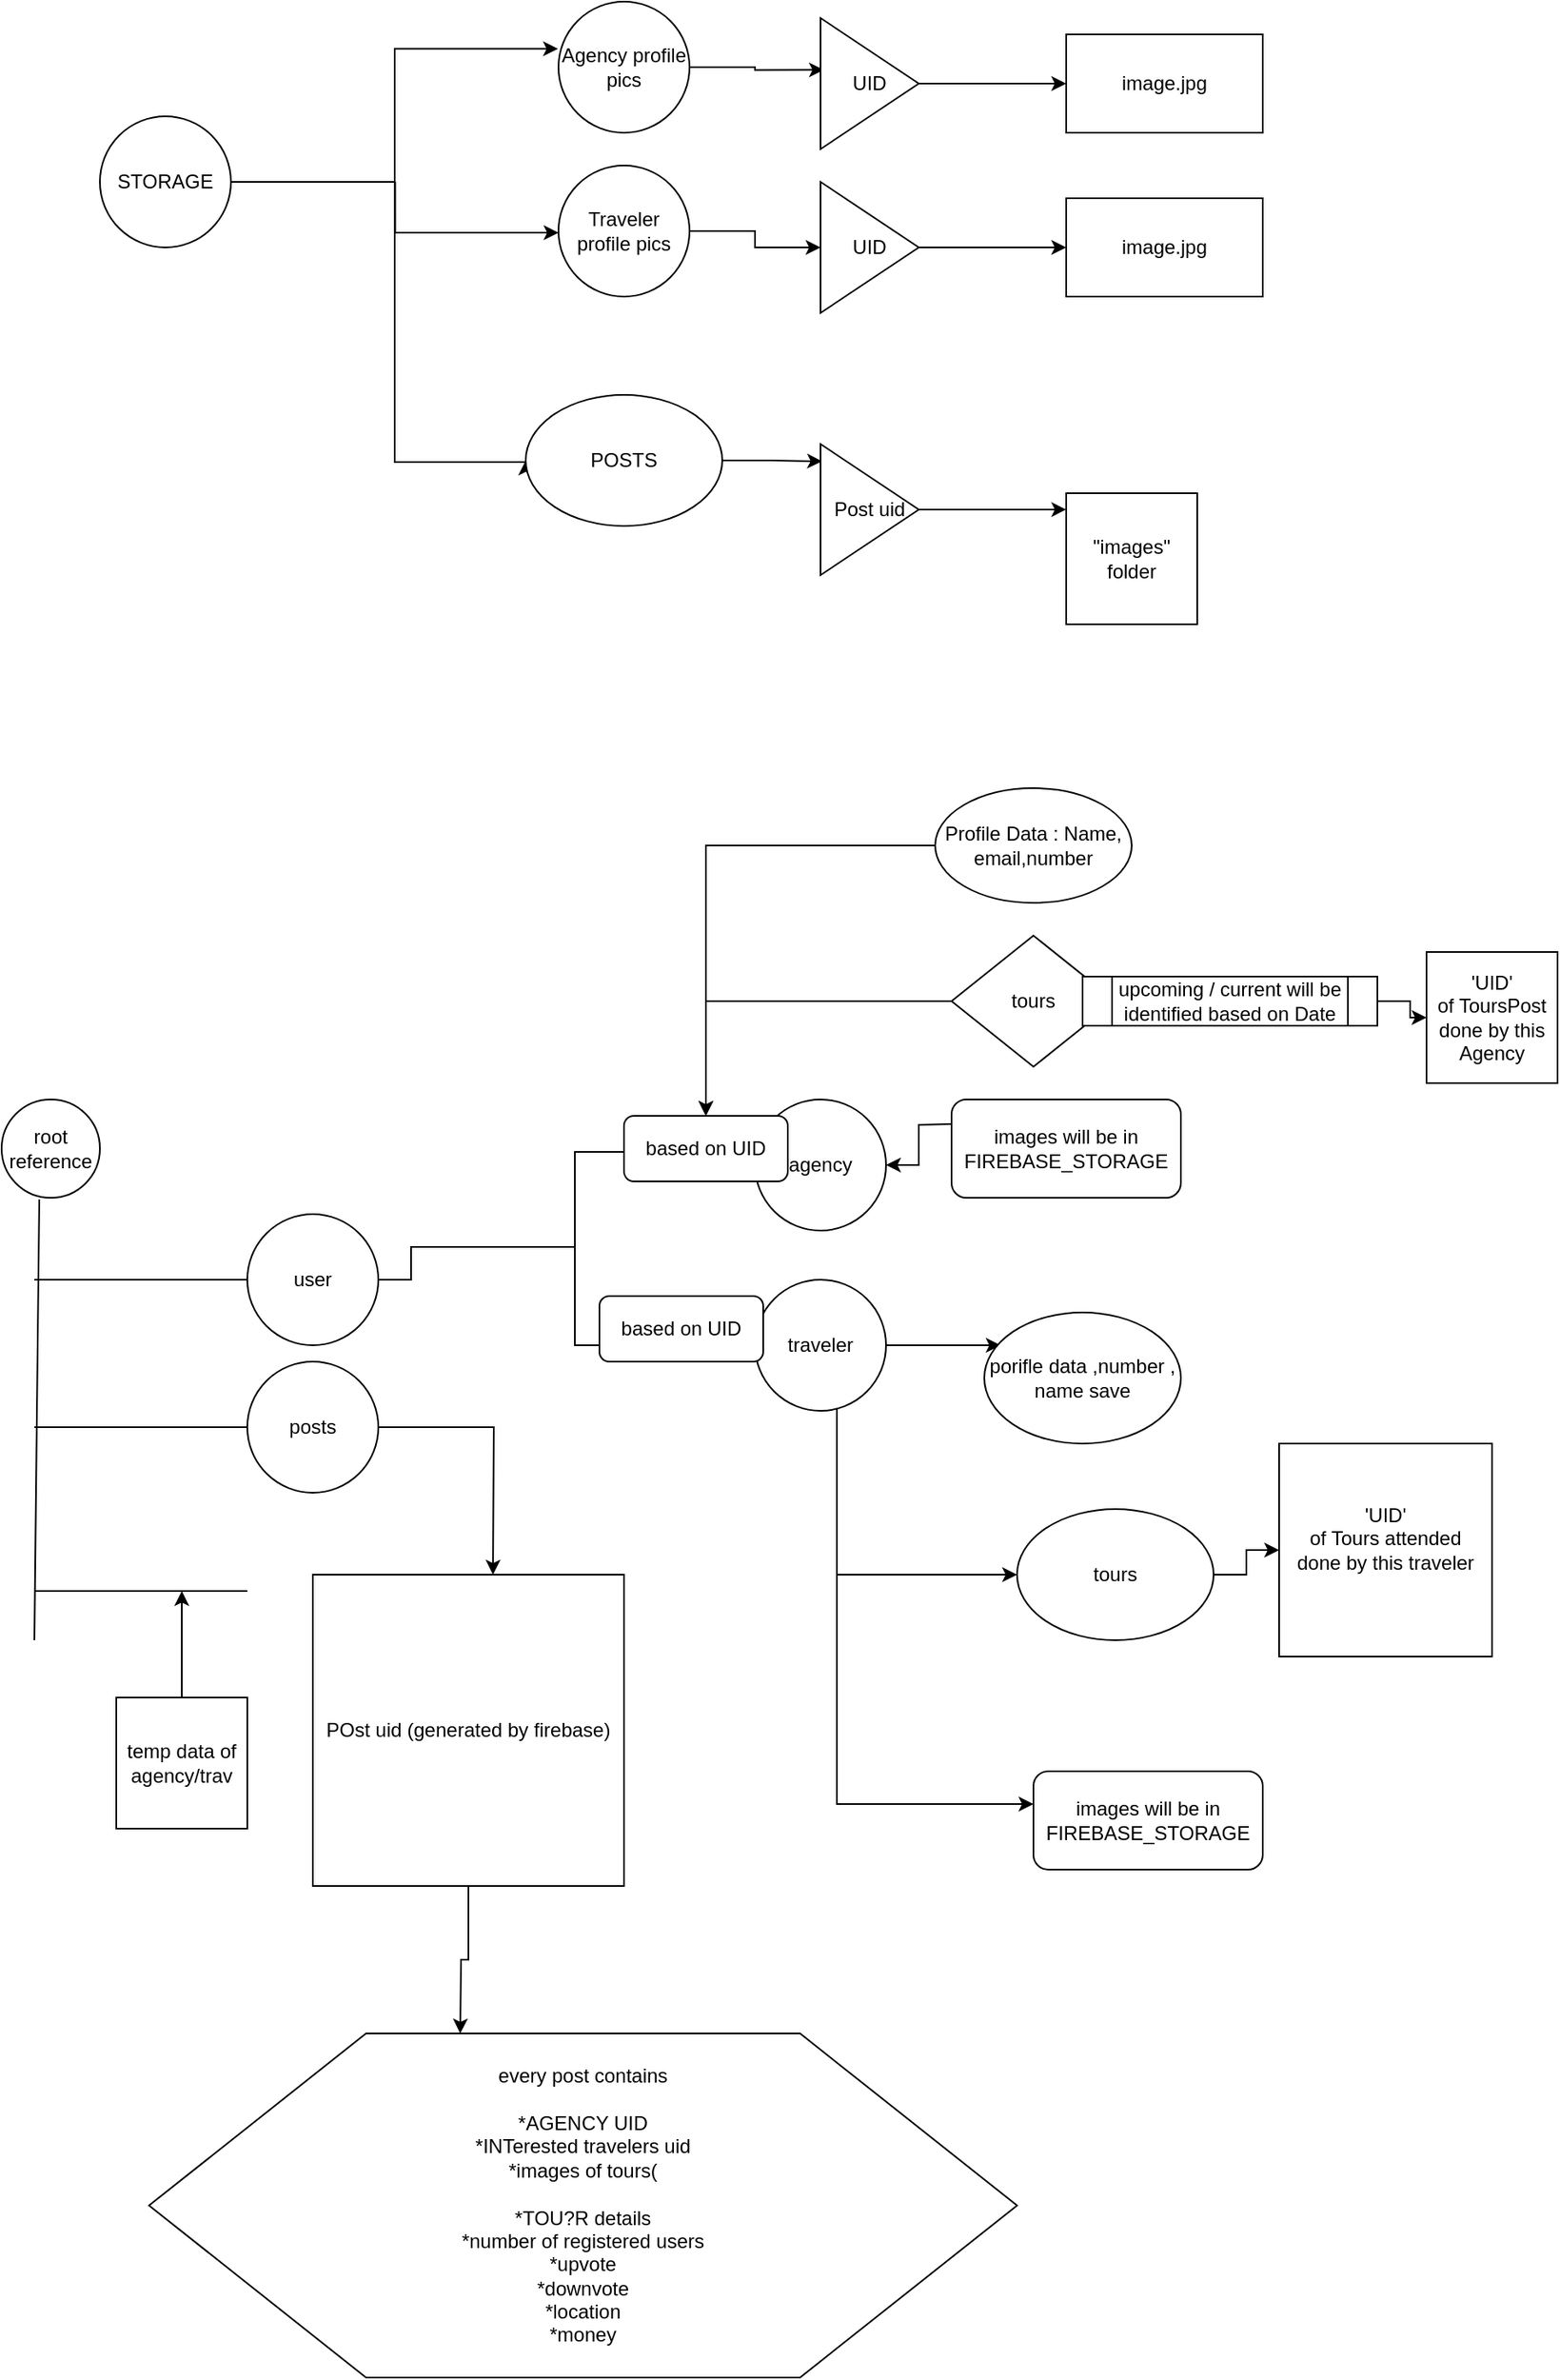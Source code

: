 <mxfile version="12.1.3" type="device" pages="1"><diagram id="0D1PZEM6exbyDv6CZl4G" name="Page-1"><mxGraphModel dx="1487" dy="1990" grid="1" gridSize="10" guides="1" tooltips="1" connect="1" arrows="1" fold="1" page="1" pageScale="1" pageWidth="850" pageHeight="1100" math="0" shadow="0"><root><mxCell id="0"/><mxCell id="1" parent="0"/><mxCell id="Y3a95D3ARb3R844x3lvc-1" value="root reference" style="ellipse;whiteSpace=wrap;html=1;aspect=fixed;" parent="1" vertex="1"><mxGeometry x="40" y="50" width="60" height="60" as="geometry"/></mxCell><mxCell id="Y3a95D3ARb3R844x3lvc-2" value="" style="endArrow=none;html=1;entryX=0.383;entryY=1.017;entryDx=0;entryDy=0;entryPerimeter=0;" parent="1" target="Y3a95D3ARb3R844x3lvc-1" edge="1"><mxGeometry width="50" height="50" relative="1" as="geometry"><mxPoint x="60" y="380" as="sourcePoint"/><mxPoint x="90" y="130" as="targetPoint"/></mxGeometry></mxCell><mxCell id="Y3a95D3ARb3R844x3lvc-3" value="" style="endArrow=none;html=1;" parent="1" edge="1"><mxGeometry width="50" height="50" relative="1" as="geometry"><mxPoint x="60" y="160" as="sourcePoint"/><mxPoint x="190" y="160" as="targetPoint"/></mxGeometry></mxCell><mxCell id="Y3a95D3ARb3R844x3lvc-4" value="" style="endArrow=none;html=1;" parent="1" edge="1"><mxGeometry width="50" height="50" relative="1" as="geometry"><mxPoint x="60" y="250" as="sourcePoint"/><mxPoint x="190" y="250" as="targetPoint"/><Array as="points"><mxPoint x="110" y="250"/></Array></mxGeometry></mxCell><mxCell id="Y3a95D3ARb3R844x3lvc-5" value="" style="endArrow=none;html=1;" parent="1" edge="1"><mxGeometry width="50" height="50" relative="1" as="geometry"><mxPoint x="60" y="350" as="sourcePoint"/><mxPoint x="190" y="350" as="targetPoint"/></mxGeometry></mxCell><mxCell id="Y3a95D3ARb3R844x3lvc-6" value="user" style="ellipse;whiteSpace=wrap;html=1;aspect=fixed;" parent="1" vertex="1"><mxGeometry x="190" y="120" width="80" height="80" as="geometry"/></mxCell><mxCell id="Met3it9d-XTfTqPGylkI-11" style="edgeStyle=orthogonalEdgeStyle;rounded=0;orthogonalLoop=1;jettySize=auto;html=1;" edge="1" parent="1" source="Y3a95D3ARb3R844x3lvc-7"><mxGeometry relative="1" as="geometry"><mxPoint x="340" y="340" as="targetPoint"/></mxGeometry></mxCell><mxCell id="Y3a95D3ARb3R844x3lvc-7" value="posts" style="ellipse;whiteSpace=wrap;html=1;aspect=fixed;" parent="1" vertex="1"><mxGeometry x="190" y="210" width="80" height="80" as="geometry"/></mxCell><mxCell id="Y3a95D3ARb3R844x3lvc-13" value="agency" style="ellipse;whiteSpace=wrap;html=1;aspect=fixed;" parent="1" vertex="1"><mxGeometry x="500" y="50" width="80" height="80" as="geometry"/></mxCell><mxCell id="Y3a95D3ARb3R844x3lvc-11" style="edgeStyle=orthogonalEdgeStyle;rounded=0;orthogonalLoop=1;jettySize=auto;html=1;exitX=1;exitY=0.5;exitDx=0;exitDy=0;entryX=-0.025;entryY=0.4;entryDx=0;entryDy=0;entryPerimeter=0;" parent="1" source="Y3a95D3ARb3R844x3lvc-6" target="Y3a95D3ARb3R844x3lvc-13" edge="1"><mxGeometry relative="1" as="geometry"><mxPoint x="380" y="160" as="targetPoint"/><Array as="points"><mxPoint x="290" y="160"/><mxPoint x="290" y="140"/><mxPoint x="390" y="140"/><mxPoint x="390" y="82"/></Array></mxGeometry></mxCell><mxCell id="Y3a95D3ARb3R844x3lvc-18" style="edgeStyle=orthogonalEdgeStyle;rounded=0;orthogonalLoop=1;jettySize=auto;html=1;" parent="1" target="Y3a95D3ARb3R844x3lvc-17" edge="1"><mxGeometry relative="1" as="geometry"><mxPoint x="390" y="140" as="sourcePoint"/><Array as="points"><mxPoint x="390" y="200"/></Array></mxGeometry></mxCell><mxCell id="Met3it9d-XTfTqPGylkI-1" style="edgeStyle=orthogonalEdgeStyle;rounded=0;orthogonalLoop=1;jettySize=auto;html=1;" edge="1" parent="1" source="Y3a95D3ARb3R844x3lvc-17"><mxGeometry relative="1" as="geometry"><mxPoint x="650" y="200" as="targetPoint"/></mxGeometry></mxCell><mxCell id="Met3it9d-XTfTqPGylkI-3" style="edgeStyle=orthogonalEdgeStyle;rounded=0;orthogonalLoop=1;jettySize=auto;html=1;entryX=0;entryY=0.5;entryDx=0;entryDy=0;" edge="1" parent="1" source="Y3a95D3ARb3R844x3lvc-17" target="Met3it9d-XTfTqPGylkI-4"><mxGeometry relative="1" as="geometry"><mxPoint x="600" y="310" as="targetPoint"/><Array as="points"><mxPoint x="550" y="340"/></Array></mxGeometry></mxCell><mxCell id="Y3a95D3ARb3R844x3lvc-17" value="traveler" style="ellipse;whiteSpace=wrap;html=1;aspect=fixed;" parent="1" vertex="1"><mxGeometry x="500" y="160" width="80" height="80" as="geometry"/></mxCell><mxCell id="Y3a95D3ARb3R844x3lvc-20" value="tours" style="rhombus;whiteSpace=wrap;html=1;" parent="1" vertex="1"><mxGeometry x="620" y="-50" width="100" height="80" as="geometry"/></mxCell><mxCell id="Y3a95D3ARb3R844x3lvc-25" style="edgeStyle=orthogonalEdgeStyle;rounded=0;orthogonalLoop=1;jettySize=auto;html=1;entryX=1;entryY=0.5;entryDx=0;entryDy=0;" parent="1" target="Y3a95D3ARb3R844x3lvc-13" edge="1"><mxGeometry relative="1" as="geometry"><mxPoint x="620" y="65" as="sourcePoint"/></mxGeometry></mxCell><mxCell id="Y3a95D3ARb3R844x3lvc-23" value="Profile Data : Name, email,number " style="ellipse;whiteSpace=wrap;html=1;" parent="1" vertex="1"><mxGeometry x="610" y="-140" width="120" height="70" as="geometry"/></mxCell><mxCell id="Y3a95D3ARb3R844x3lvc-30" style="edgeStyle=orthogonalEdgeStyle;rounded=0;orthogonalLoop=1;jettySize=auto;html=1;" parent="1" source="Y3a95D3ARb3R844x3lvc-28" target="Y3a95D3ARb3R844x3lvc-31" edge="1"><mxGeometry relative="1" as="geometry"><mxPoint x="920" y="-10" as="targetPoint"/></mxGeometry></mxCell><mxCell id="Y3a95D3ARb3R844x3lvc-28" value="upcoming / current will be identified based on Date " style="shape=process;whiteSpace=wrap;html=1;backgroundOutline=1;" parent="1" vertex="1"><mxGeometry x="700" y="-25" width="180" height="30" as="geometry"/></mxCell><mxCell id="Y3a95D3ARb3R844x3lvc-29" value="images will be in FIREBASE_STORAGE" style="rounded=1;whiteSpace=wrap;html=1;" parent="1" vertex="1"><mxGeometry x="620" y="50" width="140" height="60" as="geometry"/></mxCell><mxCell id="Y3a95D3ARb3R844x3lvc-31" value="&lt;div&gt;'UID'&lt;/div&gt;&lt;div&gt;of ToursPost&lt;/div&gt;&lt;div&gt;done by this Agency&lt;br&gt;&lt;/div&gt;" style="whiteSpace=wrap;html=1;aspect=fixed;" parent="1" vertex="1"><mxGeometry x="910" y="-40" width="80" height="80" as="geometry"/></mxCell><mxCell id="Met3it9d-XTfTqPGylkI-2" value="porifle data ,number , name save" style="ellipse;whiteSpace=wrap;html=1;" vertex="1" parent="1"><mxGeometry x="640" y="180" width="120" height="80" as="geometry"/></mxCell><mxCell id="Met3it9d-XTfTqPGylkI-4" value="tours" style="ellipse;whiteSpace=wrap;html=1;" vertex="1" parent="1"><mxGeometry x="660" y="300" width="120" height="80" as="geometry"/></mxCell><mxCell id="Met3it9d-XTfTqPGylkI-6" style="edgeStyle=orthogonalEdgeStyle;rounded=0;orthogonalLoop=1;jettySize=auto;html=1;exitX=1;exitY=0.5;exitDx=0;exitDy=0;" edge="1" parent="1" source="Met3it9d-XTfTqPGylkI-4" target="Met3it9d-XTfTqPGylkI-5"><mxGeometry relative="1" as="geometry"/></mxCell><mxCell id="Met3it9d-XTfTqPGylkI-5" value="&lt;div&gt;'UID'&lt;/div&gt;&lt;div&gt;of Tours attended&lt;br&gt;&lt;/div&gt;&lt;div&gt;done by this traveler&lt;/div&gt;&lt;div&gt;&lt;br&gt;&lt;/div&gt;" style="whiteSpace=wrap;html=1;aspect=fixed;" vertex="1" parent="1"><mxGeometry x="820" y="260" width="130" height="130" as="geometry"/></mxCell><mxCell id="Met3it9d-XTfTqPGylkI-9" style="edgeStyle=orthogonalEdgeStyle;rounded=0;orthogonalLoop=1;jettySize=auto;html=1;" edge="1" parent="1" target="Met3it9d-XTfTqPGylkI-8"><mxGeometry relative="1" as="geometry"><mxPoint x="550" y="340" as="sourcePoint"/><Array as="points"><mxPoint x="550" y="480"/></Array></mxGeometry></mxCell><mxCell id="Met3it9d-XTfTqPGylkI-8" value="images will be in FIREBASE_STORAGE" style="rounded=1;whiteSpace=wrap;html=1;" vertex="1" parent="1"><mxGeometry x="670" y="460" width="140" height="60" as="geometry"/></mxCell><mxCell id="Met3it9d-XTfTqPGylkI-13" style="edgeStyle=orthogonalEdgeStyle;rounded=0;orthogonalLoop=1;jettySize=auto;html=1;" edge="1" parent="1" source="Met3it9d-XTfTqPGylkI-12"><mxGeometry relative="1" as="geometry"><mxPoint x="320" y="620.0" as="targetPoint"/></mxGeometry></mxCell><mxCell id="Met3it9d-XTfTqPGylkI-12" value="POst uid (generated by firebase)" style="whiteSpace=wrap;html=1;aspect=fixed;" vertex="1" parent="1"><mxGeometry x="230" y="340" width="190" height="190" as="geometry"/></mxCell><mxCell id="Met3it9d-XTfTqPGylkI-14" value="&lt;div&gt;every post contains &lt;br&gt;&lt;/div&gt;&lt;div&gt;&lt;br&gt;&lt;/div&gt;&lt;div&gt;*AGENCY UID &lt;br&gt;&lt;/div&gt;&lt;div&gt;*INTerested travelers uid&lt;/div&gt;&lt;div&gt;*images of tours(&lt;br&gt;&lt;/div&gt;&lt;div&gt;&lt;br&gt;&lt;/div&gt;&lt;div&gt;*TOU?R details&lt;/div&gt;&lt;div&gt;*number of registered users&lt;/div&gt;&lt;div&gt;*upvote &lt;br&gt;&lt;/div&gt;&lt;div&gt;*downvote&lt;/div&gt;&lt;div&gt;*location&lt;/div&gt;&lt;div&gt;*money&lt;br&gt;&lt;/div&gt;" style="shape=hexagon;perimeter=hexagonPerimeter2;whiteSpace=wrap;html=1;" vertex="1" parent="1"><mxGeometry x="130" y="620" width="530" height="210" as="geometry"/></mxCell><mxCell id="Met3it9d-XTfTqPGylkI-36" style="edgeStyle=orthogonalEdgeStyle;rounded=0;orthogonalLoop=1;jettySize=auto;html=1;entryX=-0.004;entryY=0.36;entryDx=0;entryDy=0;entryPerimeter=0;" edge="1" parent="1" source="Met3it9d-XTfTqPGylkI-38" target="Met3it9d-XTfTqPGylkI-40"><mxGeometry relative="1" as="geometry"/></mxCell><mxCell id="Met3it9d-XTfTqPGylkI-37" style="edgeStyle=orthogonalEdgeStyle;rounded=0;orthogonalLoop=1;jettySize=auto;html=1;entryX=0;entryY=0.5;entryDx=0;entryDy=0;" edge="1" parent="1" source="Met3it9d-XTfTqPGylkI-38" target="Met3it9d-XTfTqPGylkI-51"><mxGeometry relative="1" as="geometry"><Array as="points"><mxPoint x="280" y="-510"/><mxPoint x="280" y="-339"/></Array></mxGeometry></mxCell><mxCell id="Met3it9d-XTfTqPGylkI-38" value="STORAGE " style="ellipse;whiteSpace=wrap;html=1;aspect=fixed;" vertex="1" parent="1"><mxGeometry x="100" y="-550" width="80" height="80" as="geometry"/></mxCell><mxCell id="Met3it9d-XTfTqPGylkI-39" style="edgeStyle=orthogonalEdgeStyle;rounded=0;orthogonalLoop=1;jettySize=auto;html=1;entryX=0.034;entryY=0.396;entryDx=0;entryDy=0;entryPerimeter=0;" edge="1" parent="1" source="Met3it9d-XTfTqPGylkI-40" target="Met3it9d-XTfTqPGylkI-45"><mxGeometry relative="1" as="geometry"/></mxCell><mxCell id="Met3it9d-XTfTqPGylkI-40" value="Agency profile pics" style="ellipse;whiteSpace=wrap;html=1;aspect=fixed;" vertex="1" parent="1"><mxGeometry x="380" y="-620" width="80" height="80" as="geometry"/></mxCell><mxCell id="Met3it9d-XTfTqPGylkI-41" style="edgeStyle=orthogonalEdgeStyle;rounded=0;orthogonalLoop=1;jettySize=auto;html=1;" edge="1" parent="1" target="Met3it9d-XTfTqPGylkI-43"><mxGeometry relative="1" as="geometry"><mxPoint x="280.286" y="-510.0" as="sourcePoint"/><Array as="points"><mxPoint x="280" y="-479"/></Array></mxGeometry></mxCell><mxCell id="Met3it9d-XTfTqPGylkI-42" style="edgeStyle=orthogonalEdgeStyle;rounded=0;orthogonalLoop=1;jettySize=auto;html=1;" edge="1" parent="1" source="Met3it9d-XTfTqPGylkI-43" target="Met3it9d-XTfTqPGylkI-48"><mxGeometry relative="1" as="geometry"/></mxCell><mxCell id="Met3it9d-XTfTqPGylkI-43" value="Traveler profile pics" style="ellipse;whiteSpace=wrap;html=1;aspect=fixed;" vertex="1" parent="1"><mxGeometry x="380" y="-520" width="80" height="80" as="geometry"/></mxCell><mxCell id="Met3it9d-XTfTqPGylkI-44" style="edgeStyle=orthogonalEdgeStyle;rounded=0;orthogonalLoop=1;jettySize=auto;html=1;" edge="1" parent="1" source="Met3it9d-XTfTqPGylkI-45"><mxGeometry relative="1" as="geometry"><mxPoint x="690" y="-570.0" as="targetPoint"/></mxGeometry></mxCell><mxCell id="Met3it9d-XTfTqPGylkI-45" value="UID" style="triangle;whiteSpace=wrap;html=1;" vertex="1" parent="1"><mxGeometry x="540" y="-610" width="60" height="80" as="geometry"/></mxCell><mxCell id="Met3it9d-XTfTqPGylkI-46" value="image.jpg" style="rounded=0;whiteSpace=wrap;html=1;" vertex="1" parent="1"><mxGeometry x="690" y="-600" width="120" height="60" as="geometry"/></mxCell><mxCell id="Met3it9d-XTfTqPGylkI-47" style="edgeStyle=orthogonalEdgeStyle;rounded=0;orthogonalLoop=1;jettySize=auto;html=1;" edge="1" parent="1" source="Met3it9d-XTfTqPGylkI-48"><mxGeometry relative="1" as="geometry"><mxPoint x="690" y="-470.0" as="targetPoint"/></mxGeometry></mxCell><mxCell id="Met3it9d-XTfTqPGylkI-48" value="UID" style="triangle;whiteSpace=wrap;html=1;" vertex="1" parent="1"><mxGeometry x="540" y="-510" width="60" height="80" as="geometry"/></mxCell><mxCell id="Met3it9d-XTfTqPGylkI-49" value="image.jpg" style="rounded=0;whiteSpace=wrap;html=1;" vertex="1" parent="1"><mxGeometry x="690" y="-500" width="120" height="60" as="geometry"/></mxCell><mxCell id="Met3it9d-XTfTqPGylkI-50" style="edgeStyle=orthogonalEdgeStyle;rounded=0;orthogonalLoop=1;jettySize=auto;html=1;exitX=1;exitY=0.5;exitDx=0;exitDy=0;entryX=0.015;entryY=0.132;entryDx=0;entryDy=0;entryPerimeter=0;" edge="1" parent="1" source="Met3it9d-XTfTqPGylkI-51" target="Met3it9d-XTfTqPGylkI-53"><mxGeometry relative="1" as="geometry"/></mxCell><mxCell id="Met3it9d-XTfTqPGylkI-51" value="POSTS" style="ellipse;whiteSpace=wrap;html=1;" vertex="1" parent="1"><mxGeometry x="360" y="-380" width="120" height="80" as="geometry"/></mxCell><mxCell id="Met3it9d-XTfTqPGylkI-52" style="edgeStyle=orthogonalEdgeStyle;rounded=0;orthogonalLoop=1;jettySize=auto;html=1;exitX=1;exitY=0.5;exitDx=0;exitDy=0;" edge="1" parent="1" source="Met3it9d-XTfTqPGylkI-53"><mxGeometry relative="1" as="geometry"><mxPoint x="690" y="-310.059" as="targetPoint"/></mxGeometry></mxCell><mxCell id="Met3it9d-XTfTqPGylkI-53" value="Post uid" style="triangle;whiteSpace=wrap;html=1;" vertex="1" parent="1"><mxGeometry x="540" y="-350" width="60" height="80" as="geometry"/></mxCell><mxCell id="Met3it9d-XTfTqPGylkI-54" value="&quot;images&quot; folder " style="whiteSpace=wrap;html=1;aspect=fixed;" vertex="1" parent="1"><mxGeometry x="690" y="-320" width="80" height="80" as="geometry"/></mxCell><mxCell id="Met3it9d-XTfTqPGylkI-56" style="edgeStyle=orthogonalEdgeStyle;rounded=0;orthogonalLoop=1;jettySize=auto;html=1;" edge="1" parent="1" source="Met3it9d-XTfTqPGylkI-55"><mxGeometry relative="1" as="geometry"><mxPoint x="150" y="350" as="targetPoint"/></mxGeometry></mxCell><mxCell id="Met3it9d-XTfTqPGylkI-55" value="temp data of agency/trav" style="whiteSpace=wrap;html=1;aspect=fixed;" vertex="1" parent="1"><mxGeometry x="110" y="415" width="80" height="80" as="geometry"/></mxCell><mxCell id="Met3it9d-XTfTqPGylkI-58" style="edgeStyle=orthogonalEdgeStyle;rounded=0;orthogonalLoop=1;jettySize=auto;html=1;entryX=0.5;entryY=0;entryDx=0;entryDy=0;" edge="1" parent="1" source="Y3a95D3ARb3R844x3lvc-23" target="Met3it9d-XTfTqPGylkI-57"><mxGeometry relative="1" as="geometry"><mxPoint x="610.012" y="-104.286" as="sourcePoint"/><mxPoint x="540.143" y="50.0" as="targetPoint"/></mxGeometry></mxCell><mxCell id="Met3it9d-XTfTqPGylkI-57" value="based on UID" style="rounded=1;whiteSpace=wrap;html=1;" vertex="1" parent="1"><mxGeometry x="420" y="60" width="100" height="40" as="geometry"/></mxCell><mxCell id="Met3it9d-XTfTqPGylkI-59" style="edgeStyle=orthogonalEdgeStyle;rounded=0;orthogonalLoop=1;jettySize=auto;html=1;" edge="1" parent="1" source="Y3a95D3ARb3R844x3lvc-20" target="Met3it9d-XTfTqPGylkI-57"><mxGeometry relative="1" as="geometry"><mxPoint x="620" y="-10.0" as="sourcePoint"/><mxPoint x="540" y="50.0" as="targetPoint"/></mxGeometry></mxCell><mxCell id="Met3it9d-XTfTqPGylkI-62" value="based on UID" style="rounded=1;whiteSpace=wrap;html=1;" vertex="1" parent="1"><mxGeometry x="405" y="170" width="100" height="40" as="geometry"/></mxCell></root></mxGraphModel></diagram></mxfile>